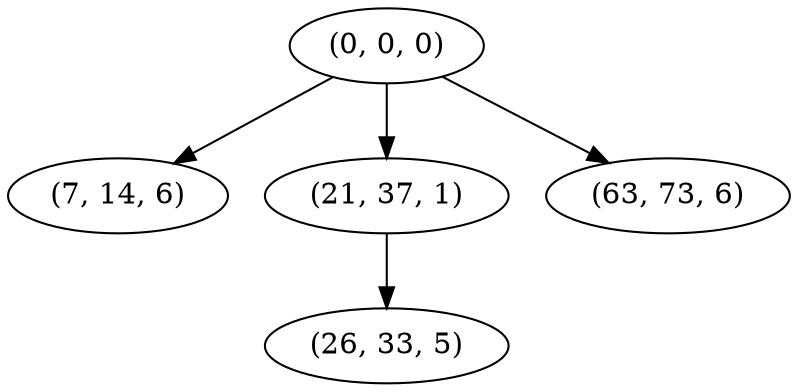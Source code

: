 digraph tree {
    "(0, 0, 0)";
    "(7, 14, 6)";
    "(21, 37, 1)";
    "(26, 33, 5)";
    "(63, 73, 6)";
    "(0, 0, 0)" -> "(7, 14, 6)";
    "(0, 0, 0)" -> "(21, 37, 1)";
    "(0, 0, 0)" -> "(63, 73, 6)";
    "(21, 37, 1)" -> "(26, 33, 5)";
}
